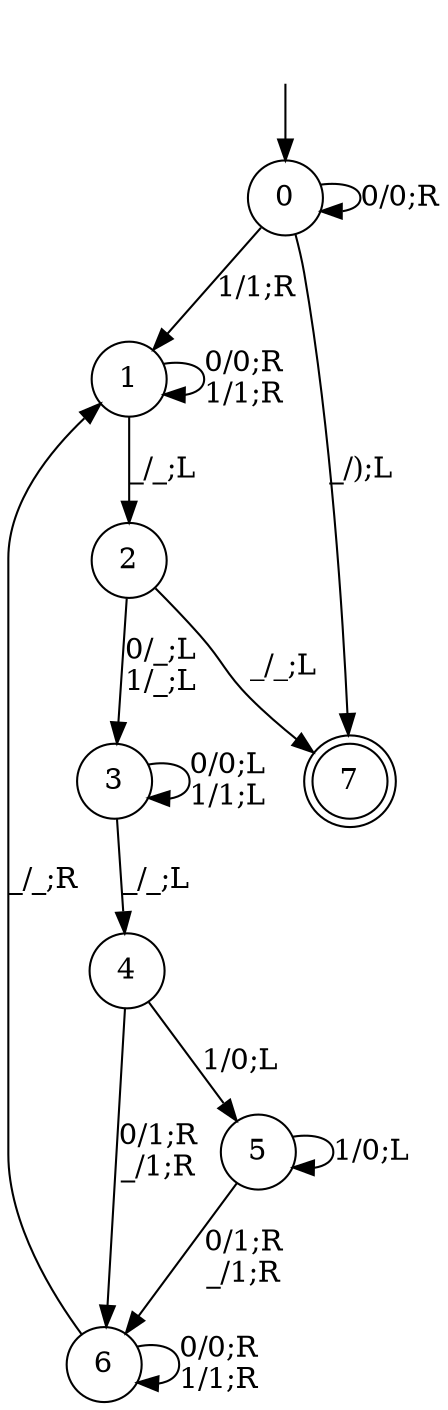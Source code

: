 digraph bit_counter {
  "" [shape=none]
  "0" [shape=circle]
  "1" [shape=circle]
  "2" [shape=circle]
  "3" [shape=circle]
  "4" [shape=circle]
  "5" [shape=circle]
  "6" [shape=circle]
  "7" [shape=doublecircle]

  "" -> "0"
  "0" -> "0" [label="0/0;R"]
  "0" -> "1" [label="1/1;R"]
  "0" -> "7" [label="_/);L"]
  "1" -> "1" [label="0/0;R\n1/1;R"]
  "1" -> "2" [label="_/_;L"]
  "2" -> "3" [label="0/_;L\n1/_;L"]
  "2" -> "7" [label="_/_;L"]
  "3" -> "3" [label="0/0;L\n1/1;L"]
  "3" -> "4" [label="_/_;L"]
  "4" -> "5" [label="1/0;L"]
  "4" -> "6" [label="0/1;R\n_/1;R"]
  "5" -> "5" [label="1/0;L"]
  "5" -> "6" [label="0/1;R\n_/1;R"]
  "6" -> "6" [label="0/0;R\n1/1;R"]
  "6" -> "1" [label="_/_;R"]
}
